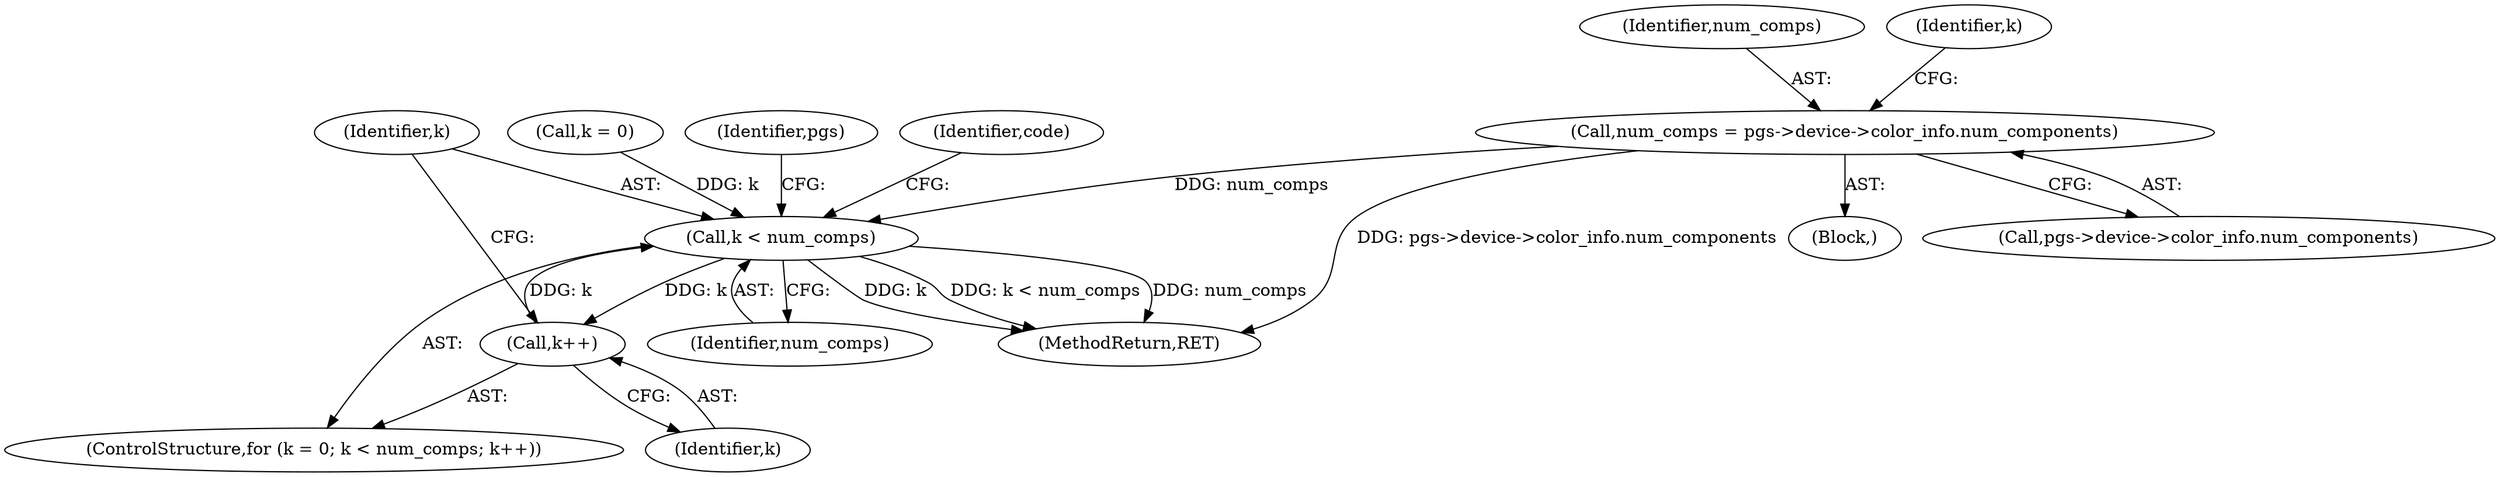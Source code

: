 digraph "0_ghostscript_693baf02152119af6e6afd30bb8ec76d14f84bbf@pointer" {
"1000145" [label="(Call,num_comps = pgs->device->color_info.num_components)"];
"1000158" [label="(Call,k < num_comps)"];
"1000161" [label="(Call,k++)"];
"1000146" [label="(Identifier,num_comps)"];
"1000154" [label="(ControlStructure,for (k = 0; k < num_comps; k++))"];
"1000182" [label="(Identifier,code)"];
"1000155" [label="(Call,k = 0)"];
"1000188" [label="(MethodReturn,RET)"];
"1000160" [label="(Identifier,num_comps)"];
"1000159" [label="(Identifier,k)"];
"1000145" [label="(Call,num_comps = pgs->device->color_info.num_components)"];
"1000162" [label="(Identifier,k)"];
"1000168" [label="(Identifier,pgs)"];
"1000103" [label="(Block,)"];
"1000158" [label="(Call,k < num_comps)"];
"1000156" [label="(Identifier,k)"];
"1000161" [label="(Call,k++)"];
"1000147" [label="(Call,pgs->device->color_info.num_components)"];
"1000145" -> "1000103"  [label="AST: "];
"1000145" -> "1000147"  [label="CFG: "];
"1000146" -> "1000145"  [label="AST: "];
"1000147" -> "1000145"  [label="AST: "];
"1000156" -> "1000145"  [label="CFG: "];
"1000145" -> "1000188"  [label="DDG: pgs->device->color_info.num_components"];
"1000145" -> "1000158"  [label="DDG: num_comps"];
"1000158" -> "1000154"  [label="AST: "];
"1000158" -> "1000160"  [label="CFG: "];
"1000159" -> "1000158"  [label="AST: "];
"1000160" -> "1000158"  [label="AST: "];
"1000168" -> "1000158"  [label="CFG: "];
"1000182" -> "1000158"  [label="CFG: "];
"1000158" -> "1000188"  [label="DDG: num_comps"];
"1000158" -> "1000188"  [label="DDG: k"];
"1000158" -> "1000188"  [label="DDG: k < num_comps"];
"1000155" -> "1000158"  [label="DDG: k"];
"1000161" -> "1000158"  [label="DDG: k"];
"1000158" -> "1000161"  [label="DDG: k"];
"1000161" -> "1000154"  [label="AST: "];
"1000161" -> "1000162"  [label="CFG: "];
"1000162" -> "1000161"  [label="AST: "];
"1000159" -> "1000161"  [label="CFG: "];
}
